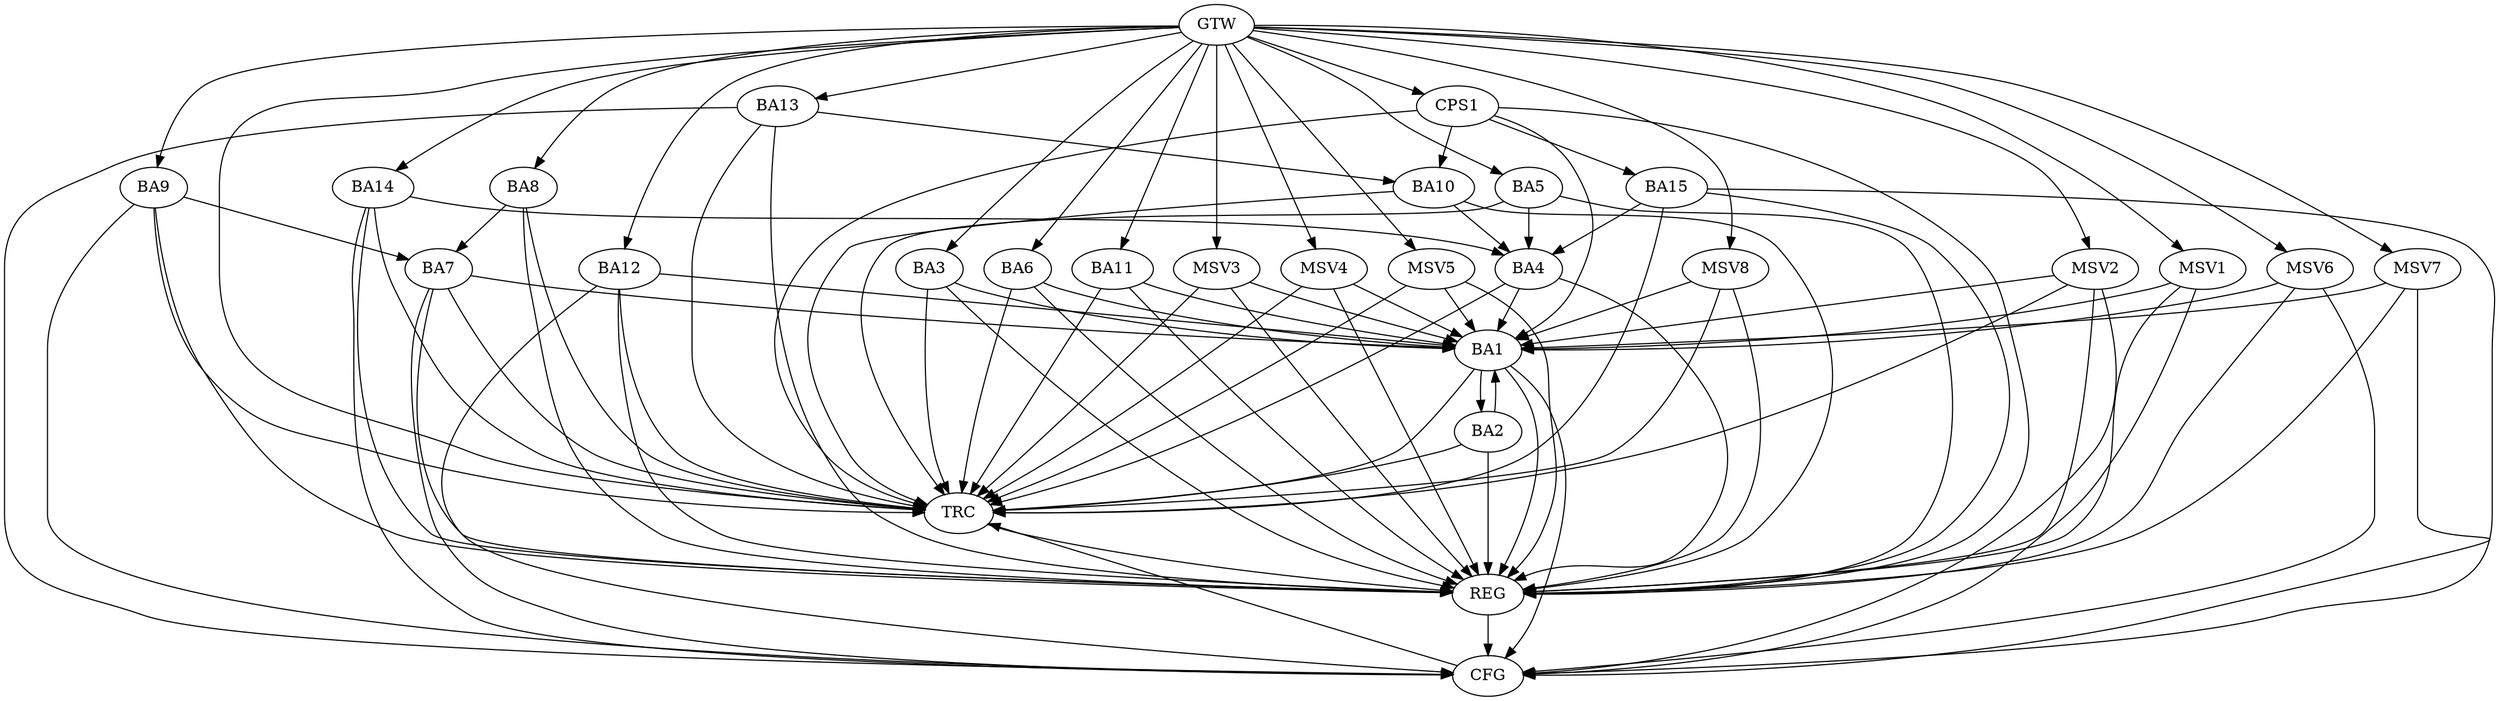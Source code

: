 strict digraph G {
  BA1 [ label="BA1" ];
  BA2 [ label="BA2" ];
  BA3 [ label="BA3" ];
  BA4 [ label="BA4" ];
  BA5 [ label="BA5" ];
  BA6 [ label="BA6" ];
  BA7 [ label="BA7" ];
  BA8 [ label="BA8" ];
  BA9 [ label="BA9" ];
  BA10 [ label="BA10" ];
  BA11 [ label="BA11" ];
  BA12 [ label="BA12" ];
  BA13 [ label="BA13" ];
  BA14 [ label="BA14" ];
  BA15 [ label="BA15" ];
  CPS1 [ label="CPS1" ];
  GTW [ label="GTW" ];
  REG [ label="REG" ];
  CFG [ label="CFG" ];
  TRC [ label="TRC" ];
  MSV1 [ label="MSV1" ];
  MSV2 [ label="MSV2" ];
  MSV3 [ label="MSV3" ];
  MSV4 [ label="MSV4" ];
  MSV5 [ label="MSV5" ];
  MSV6 [ label="MSV6" ];
  MSV7 [ label="MSV7" ];
  MSV8 [ label="MSV8" ];
  BA1 -> BA2;
  BA2 -> BA1;
  BA3 -> BA1;
  BA4 -> BA1;
  BA5 -> BA4;
  BA6 -> BA1;
  BA7 -> BA1;
  BA8 -> BA7;
  BA9 -> BA7;
  BA10 -> BA4;
  BA11 -> BA1;
  BA12 -> BA1;
  BA13 -> BA10;
  BA14 -> BA4;
  BA15 -> BA4;
  CPS1 -> BA15;
  CPS1 -> BA1;
  CPS1 -> BA10;
  GTW -> BA3;
  GTW -> BA5;
  GTW -> BA6;
  GTW -> BA8;
  GTW -> BA9;
  GTW -> BA11;
  GTW -> BA12;
  GTW -> BA13;
  GTW -> BA14;
  GTW -> CPS1;
  BA1 -> REG;
  BA2 -> REG;
  BA3 -> REG;
  BA4 -> REG;
  BA5 -> REG;
  BA6 -> REG;
  BA7 -> REG;
  BA8 -> REG;
  BA9 -> REG;
  BA10 -> REG;
  BA11 -> REG;
  BA12 -> REG;
  BA13 -> REG;
  BA14 -> REG;
  BA15 -> REG;
  CPS1 -> REG;
  BA14 -> CFG;
  BA13 -> CFG;
  BA12 -> CFG;
  BA1 -> CFG;
  BA9 -> CFG;
  BA7 -> CFG;
  BA15 -> CFG;
  REG -> CFG;
  BA1 -> TRC;
  BA2 -> TRC;
  BA3 -> TRC;
  BA4 -> TRC;
  BA5 -> TRC;
  BA6 -> TRC;
  BA7 -> TRC;
  BA8 -> TRC;
  BA9 -> TRC;
  BA10 -> TRC;
  BA11 -> TRC;
  BA12 -> TRC;
  BA13 -> TRC;
  BA14 -> TRC;
  BA15 -> TRC;
  CPS1 -> TRC;
  GTW -> TRC;
  CFG -> TRC;
  TRC -> REG;
  MSV1 -> BA1;
  GTW -> MSV1;
  MSV1 -> REG;
  MSV1 -> CFG;
  MSV2 -> BA1;
  GTW -> MSV2;
  MSV2 -> REG;
  MSV2 -> TRC;
  MSV2 -> CFG;
  MSV3 -> BA1;
  GTW -> MSV3;
  MSV3 -> REG;
  MSV3 -> TRC;
  MSV4 -> BA1;
  GTW -> MSV4;
  MSV4 -> REG;
  MSV4 -> TRC;
  MSV5 -> BA1;
  GTW -> MSV5;
  MSV5 -> REG;
  MSV5 -> TRC;
  MSV6 -> BA1;
  GTW -> MSV6;
  MSV6 -> REG;
  MSV6 -> CFG;
  MSV7 -> BA1;
  MSV8 -> BA1;
  GTW -> MSV7;
  MSV7 -> REG;
  MSV7 -> CFG;
  GTW -> MSV8;
  MSV8 -> REG;
  MSV8 -> TRC;
}
